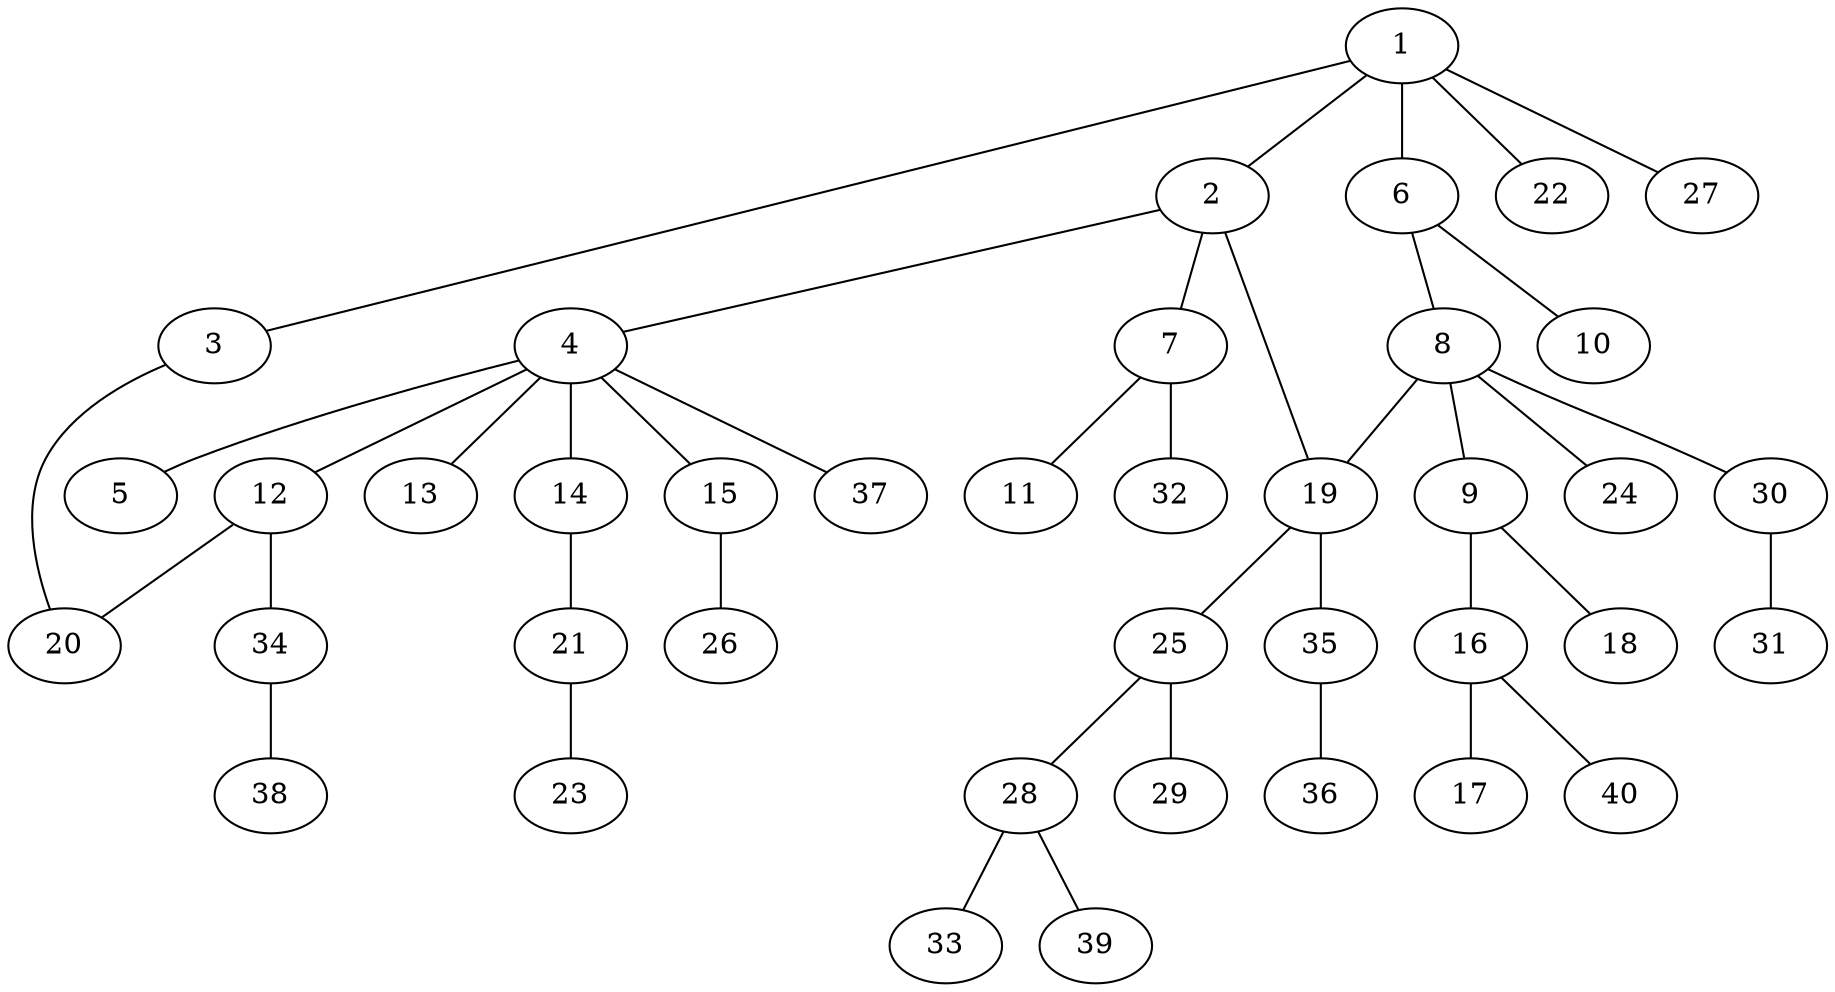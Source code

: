 graph graphname {1--2
1--3
1--6
1--22
1--27
2--4
2--7
2--19
3--20
4--5
4--12
4--13
4--14
4--15
4--37
6--8
6--10
7--11
7--32
8--9
8--19
8--24
8--30
9--16
9--18
12--20
12--34
14--21
15--26
16--17
16--40
19--25
19--35
21--23
25--28
25--29
28--33
28--39
30--31
34--38
35--36
}